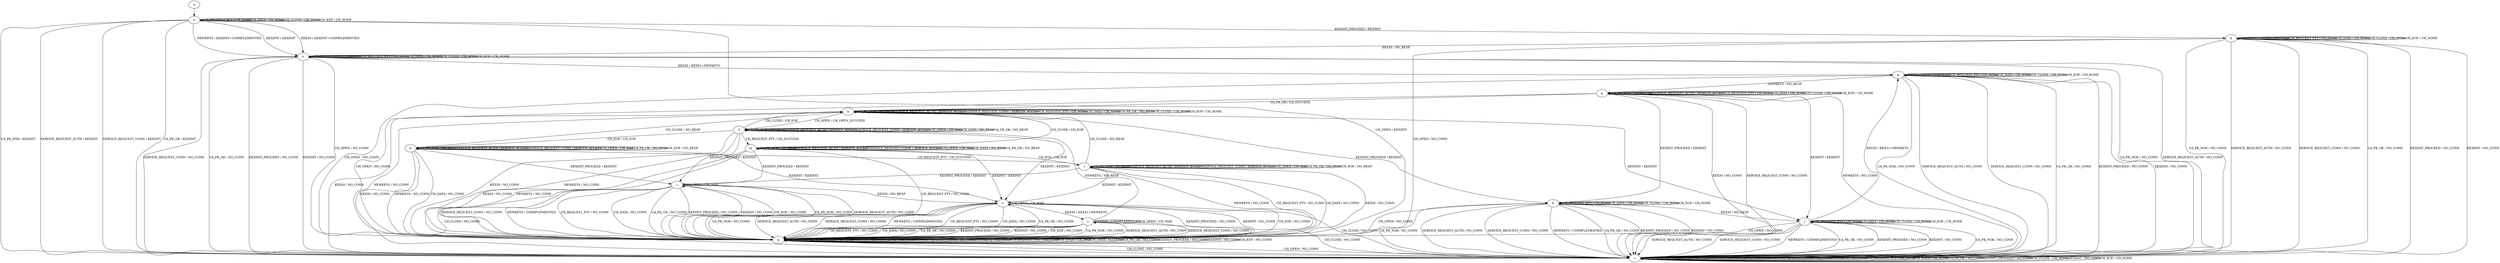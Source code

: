 digraph "" {
	graph ["Incoming time"=0.04653120040893555,
		"Outgoing time"=0.09522175788879395,
		Output="{'States': 18, 'Transitions': 222}",
		Reference="{'States': 18, 'Transitions': 222}",
		Solver=yices,
		Updated="{'States': 18, 'Transitions': 222}",
		"f-measure"=1.0,
		precision=1.0,
		recall=1.0
	];
	a -> e	[key=0];
	b -> b	[key=0,
		label="UA_PK_NOK / NO_RESP"];
	b -> b	[key=1,
		label="SERVICE_REQUEST_AUTH / SERVICE_ACCEPT"];
	b -> b	[key=2,
		label="SERVICE_REQUEST_CONN / SERVICE_ACCEPT"];
	b -> b	[key=3,
		label="CH_OPEN / CH_MAX"];
	b -> b	[key=4,
		label="UA_PK_OK / NO_RESP"];
	b -> b	[key=5,
		label="CH_EOF / NO_RESP"];
	b -> h	[key=0,
		label="CH_CLOSE / NO_RESP"];
	b -> i	[key=0,
		label="KEXINIT_PROCEED / KEXINIT"];
	b -> l	[key=0,
		label="CH_REQUEST_PTY / CH_SUCCESS"];
	b -> o	[key=0,
		label="KEXINIT / KEXINIT"];
	b -> q	[key=0,
		label="KEX30 / NO_CONN"];
	b -> q	[key=1,
		label="NEWKEYS / NO_CONN"];
	b -> q	[key=2,
		label="CH_DATA / NO_CONN"];
	c -> c	[key=0,
		label="KEX30 / UNIMPLEMENTED"];
	c -> c	[key=1,
		label="CH_OPEN / CH_MAX"];
	c -> f	[key=0,
		label="NEWKEYS / NO_RESP"];
	c -> q	[key=0,
		label="UA_PK_NOK / NO_CONN"];
	c -> q	[key=1,
		label="SERVICE_REQUEST_AUTH / NO_CONN"];
	c -> q	[key=2,
		label="SERVICE_REQUEST_CONN / NO_CONN"];
	c -> q	[key=3,
		label="CH_REQUEST_PTY / NO_CONN"];
	c -> q	[key=4,
		label="CH_DATA / NO_CONN"];
	c -> q	[key=5,
		label="UA_PK_OK / NO_CONN"];
	c -> q	[key=6,
		label="KEXINIT_PROCEED / NO_CONN"];
	c -> q	[key=7,
		label="KEXINIT / NO_CONN"];
	c -> q	[key=8,
		label="CH_EOF / NO_CONN"];
	c -> r	[key=0,
		label="CH_CLOSE / NO_CONN"];
	d -> d	[key=0,
		label="NEWKEYS / UNIMPLEMENTED"];
	d -> d	[key=1,
		label="CH_REQUEST_PTY / CH_NONE"];
	d -> d	[key=2,
		label="CH_DATA / CH_NONE"];
	d -> d	[key=3,
		label="CH_CLOSE / CH_NONE"];
	d -> d	[key=4,
		label="CH_EOF / CH_NONE"];
	d -> n	[key=0,
		label="KEX30 / NO_RESP"];
	d -> q	[key=0,
		label="CH_OPEN / NO_CONN"];
	d -> r	[key=0,
		label="UA_PK_NOK / NO_CONN"];
	d -> r	[key=1,
		label="SERVICE_REQUEST_AUTH / NO_CONN"];
	d -> r	[key=2,
		label="SERVICE_REQUEST_CONN / NO_CONN"];
	d -> r	[key=3,
		label="UA_PK_OK / NO_CONN"];
	d -> r	[key=4,
		label="KEXINIT_PROCEED / NO_CONN"];
	d -> r	[key=5,
		label="KEXINIT / NO_CONN"];
	e -> d	[key=0,
		label="KEXINIT_PROCEED / KEXINIT"];
	e -> e	[key=0,
		label="CH_REQUEST_PTY / CH_NONE"];
	e -> e	[key=1,
		label="CH_DATA / CH_NONE"];
	e -> e	[key=2,
		label="CH_CLOSE / CH_NONE"];
	e -> e	[key=3,
		label="CH_EOF / CH_NONE"];
	e -> n	[key=0,
		label="KEX30 / KEXINIT+UNIMPLEMENTED"];
	e -> n	[key=1,
		label="NEWKEYS / KEXINIT+UNIMPLEMENTED"];
	e -> n	[key=2,
		label="KEXINIT / KEXINIT"];
	e -> q	[key=0,
		label="CH_OPEN / KEXINIT"];
	e -> r	[key=0,
		label="UA_PK_NOK / KEXINIT"];
	e -> r	[key=1,
		label="SERVICE_REQUEST_AUTH / KEXINIT"];
	e -> r	[key=2,
		label="SERVICE_REQUEST_CONN / KEXINIT"];
	e -> r	[key=3,
		label="UA_PK_OK / KEXINIT"];
	f -> b	[key=0,
		label="CH_EOF / CH_EOF"];
	f -> f	[key=0,
		label="UA_PK_NOK / NO_RESP"];
	f -> f	[key=1,
		label="SERVICE_REQUEST_AUTH / SERVICE_ACCEPT"];
	f -> f	[key=2,
		label="SERVICE_REQUEST_CONN / SERVICE_ACCEPT"];
	f -> f	[key=3,
		label="CH_OPEN / CH_MAX"];
	f -> f	[key=4,
		label="CH_DATA / NO_RESP"];
	f -> f	[key=5,
		label="UA_PK_OK / NO_RESP"];
	f -> h	[key=0,
		label="CH_CLOSE / CH_EOF"];
	f -> i	[key=0,
		label="KEXINIT_PROCEED / KEXINIT"];
	f -> m	[key=0,
		label="CH_REQUEST_PTY / CH_SUCCESS"];
	f -> o	[key=0,
		label="KEXINIT / KEXINIT"];
	f -> q	[key=0,
		label="KEX30 / NO_CONN"];
	f -> q	[key=1,
		label="NEWKEYS / NO_CONN"];
	g -> g	[key=0,
		label="UA_PK_NOK / UA_FAILURE"];
	g -> g	[key=1,
		label="SERVICE_REQUEST_AUTH / SERVICE_ACCEPT"];
	g -> g	[key=2,
		label="CH_REQUEST_PTY / CH_NONE"];
	g -> g	[key=3,
		label="CH_DATA / CH_NONE"];
	g -> g	[key=4,
		label="CH_CLOSE / CH_NONE"];
	g -> g	[key=5,
		label="CH_EOF / CH_NONE"];
	g -> h	[key=0,
		label="UA_PK_OK / UA_SUCCESS"];
	g -> j	[key=0,
		label="KEXINIT / KEXINIT"];
	g -> k	[key=0,
		label="KEXINIT_PROCEED / KEXINIT"];
	g -> q	[key=0,
		label="CH_OPEN / NO_CONN"];
	g -> r	[key=0,
		label="KEX30 / NO_CONN"];
	g -> r	[key=1,
		label="SERVICE_REQUEST_CONN / NO_CONN"];
	g -> r	[key=2,
		label="NEWKEYS / NO_CONN"];
	h -> f	[key=0,
		label="CH_OPEN / CH_OPEN_SUCCESS"];
	h -> h	[key=0,
		label="UA_PK_NOK / NO_RESP"];
	h -> h	[key=1,
		label="SERVICE_REQUEST_AUTH / SERVICE_ACCEPT"];
	h -> h	[key=2,
		label="SERVICE_REQUEST_CONN / SERVICE_ACCEPT"];
	h -> h	[key=3,
		label="CH_REQUEST_PTY / CH_NONE"];
	h -> h	[key=4,
		label="CH_DATA / CH_NONE"];
	h -> h	[key=5,
		label="UA_PK_OK / NO_RESP"];
	h -> h	[key=6,
		label="CH_CLOSE / CH_NONE"];
	h -> h	[key=7,
		label="CH_EOF / CH_NONE"];
	h -> j	[key=0,
		label="KEXINIT / KEXINIT"];
	h -> k	[key=0,
		label="KEXINIT_PROCEED / KEXINIT"];
	h -> r	[key=0,
		label="KEX30 / NO_CONN"];
	h -> r	[key=1,
		label="NEWKEYS / NO_CONN"];
	i -> i	[key=0,
		label="CH_OPEN / CH_MAX"];
	i -> o	[key=0,
		label="KEX30 / NO_RESP"];
	i -> q	[key=0,
		label="UA_PK_NOK / NO_CONN"];
	i -> q	[key=1,
		label="SERVICE_REQUEST_AUTH / NO_CONN"];
	i -> q	[key=2,
		label="SERVICE_REQUEST_CONN / NO_CONN"];
	i -> q	[key=3,
		label="NEWKEYS / UNIMPLEMENTED"];
	i -> q	[key=4,
		label="CH_REQUEST_PTY / NO_CONN"];
	i -> q	[key=5,
		label="CH_DATA / NO_CONN"];
	i -> q	[key=6,
		label="UA_PK_OK / NO_CONN"];
	i -> q	[key=7,
		label="KEXINIT_PROCEED / NO_CONN"];
	i -> q	[key=8,
		label="KEXINIT / NO_CONN"];
	i -> q	[key=9,
		label="CH_EOF / NO_CONN"];
	i -> r	[key=0,
		label="CH_CLOSE / NO_CONN"];
	j -> j	[key=0,
		label="CH_REQUEST_PTY / CH_NONE"];
	j -> j	[key=1,
		label="CH_DATA / CH_NONE"];
	j -> j	[key=2,
		label="CH_CLOSE / CH_NONE"];
	j -> j	[key=3,
		label="CH_EOF / CH_NONE"];
	j -> p	[key=0,
		label="KEX30 / KEX31+NEWKEYS"];
	j -> q	[key=0,
		label="CH_OPEN / NO_CONN"];
	j -> r	[key=0,
		label="UA_PK_NOK / NO_CONN"];
	j -> r	[key=1,
		label="SERVICE_REQUEST_AUTH / NO_CONN"];
	j -> r	[key=2,
		label="SERVICE_REQUEST_CONN / NO_CONN"];
	j -> r	[key=3,
		label="NEWKEYS / UNIMPLEMENTED"];
	j -> r	[key=4,
		label="UA_PK_OK / NO_CONN"];
	j -> r	[key=5,
		label="KEXINIT_PROCEED / NO_CONN"];
	j -> r	[key=6,
		label="KEXINIT / NO_CONN"];
	k -> j	[key=0,
		label="KEX30 / NO_RESP"];
	k -> k	[key=0,
		label="CH_REQUEST_PTY / CH_NONE"];
	k -> k	[key=1,
		label="CH_DATA / CH_NONE"];
	k -> k	[key=2,
		label="CH_CLOSE / CH_NONE"];
	k -> k	[key=3,
		label="CH_EOF / CH_NONE"];
	k -> q	[key=0,
		label="CH_OPEN / NO_CONN"];
	k -> r	[key=0,
		label="UA_PK_NOK / NO_CONN"];
	k -> r	[key=1,
		label="SERVICE_REQUEST_AUTH / NO_CONN"];
	k -> r	[key=2,
		label="SERVICE_REQUEST_CONN / NO_CONN"];
	k -> r	[key=3,
		label="NEWKEYS / UNIMPLEMENTED"];
	k -> r	[key=4,
		label="UA_PK_OK / NO_CONN"];
	k -> r	[key=5,
		label="KEXINIT_PROCEED / NO_CONN"];
	k -> r	[key=6,
		label="KEXINIT / NO_CONN"];
	l -> h	[key=0,
		label="CH_CLOSE / NO_RESP"];
	l -> i	[key=0,
		label="KEXINIT_PROCEED / KEXINIT"];
	l -> l	[key=0,
		label="UA_PK_NOK / NO_RESP"];
	l -> l	[key=1,
		label="SERVICE_REQUEST_AUTH / SERVICE_ACCEPT"];
	l -> l	[key=2,
		label="SERVICE_REQUEST_CONN / SERVICE_ACCEPT"];
	l -> l	[key=3,
		label="CH_OPEN / CH_MAX"];
	l -> l	[key=4,
		label="UA_PK_OK / NO_RESP"];
	l -> l	[key=5,
		label="CH_EOF / NO_RESP"];
	l -> o	[key=0,
		label="KEXINIT / KEXINIT"];
	l -> q	[key=0,
		label="KEX30 / NO_CONN"];
	l -> q	[key=1,
		label="NEWKEYS / NO_CONN"];
	l -> q	[key=2,
		label="CH_REQUEST_PTY / NO_CONN"];
	l -> q	[key=3,
		label="CH_DATA / NO_CONN"];
	m -> h	[key=0,
		label="CH_CLOSE / CH_EOF"];
	m -> i	[key=0,
		label="KEXINIT_PROCEED / KEXINIT"];
	m -> l	[key=0,
		label="CH_EOF / CH_EOF"];
	m -> m	[key=0,
		label="UA_PK_NOK / NO_RESP"];
	m -> m	[key=1,
		label="SERVICE_REQUEST_AUTH / SERVICE_ACCEPT"];
	m -> m	[key=2,
		label="SERVICE_REQUEST_CONN / SERVICE_ACCEPT"];
	m -> m	[key=3,
		label="CH_OPEN / CH_MAX"];
	m -> m	[key=4,
		label="CH_DATA / NO_RESP"];
	m -> m	[key=5,
		label="UA_PK_OK / NO_RESP"];
	m -> o	[key=0,
		label="KEXINIT / KEXINIT"];
	m -> q	[key=0,
		label="KEX30 / NO_CONN"];
	m -> q	[key=1,
		label="NEWKEYS / NO_CONN"];
	m -> q	[key=2,
		label="CH_REQUEST_PTY / NO_CONN"];
	n -> n	[key=0,
		label="NEWKEYS / UNIMPLEMENTED"];
	n -> n	[key=1,
		label="CH_REQUEST_PTY / CH_NONE"];
	n -> n	[key=2,
		label="CH_DATA / CH_NONE"];
	n -> n	[key=3,
		label="CH_CLOSE / CH_NONE"];
	n -> n	[key=4,
		label="CH_EOF / CH_NONE"];
	n -> p	[key=0,
		label="KEX30 / KEX31+NEWKEYS"];
	n -> q	[key=0,
		label="CH_OPEN / NO_CONN"];
	n -> r	[key=0,
		label="UA_PK_NOK / NO_CONN"];
	n -> r	[key=1,
		label="SERVICE_REQUEST_AUTH / NO_CONN"];
	n -> r	[key=2,
		label="SERVICE_REQUEST_CONN / NO_CONN"];
	n -> r	[key=3,
		label="UA_PK_OK / NO_CONN"];
	n -> r	[key=4,
		label="KEXINIT_PROCEED / NO_CONN"];
	n -> r	[key=5,
		label="KEXINIT / NO_CONN"];
	o -> c	[key=0,
		label="KEX30 / KEX31+NEWKEYS"];
	o -> o	[key=0,
		label="CH_OPEN / CH_MAX"];
	o -> q	[key=0,
		label="UA_PK_NOK / NO_CONN"];
	o -> q	[key=1,
		label="SERVICE_REQUEST_AUTH / NO_CONN"];
	o -> q	[key=2,
		label="SERVICE_REQUEST_CONN / NO_CONN"];
	o -> q	[key=3,
		label="NEWKEYS / UNIMPLEMENTED"];
	o -> q	[key=4,
		label="CH_REQUEST_PTY / NO_CONN"];
	o -> q	[key=5,
		label="CH_DATA / NO_CONN"];
	o -> q	[key=6,
		label="UA_PK_OK / NO_CONN"];
	o -> q	[key=7,
		label="KEXINIT_PROCEED / NO_CONN"];
	o -> q	[key=8,
		label="KEXINIT / NO_CONN"];
	o -> q	[key=9,
		label="CH_EOF / NO_CONN"];
	o -> r	[key=0,
		label="CH_CLOSE / NO_CONN"];
	p -> g	[key=0,
		label="NEWKEYS / NO_RESP"];
	p -> p	[key=0,
		label="KEX30 / UNIMPLEMENTED"];
	p -> p	[key=1,
		label="CH_REQUEST_PTY / CH_NONE"];
	p -> p	[key=2,
		label="CH_DATA / CH_NONE"];
	p -> p	[key=3,
		label="CH_CLOSE / CH_NONE"];
	p -> p	[key=4,
		label="CH_EOF / CH_NONE"];
	p -> q	[key=0,
		label="CH_OPEN / NO_CONN"];
	p -> r	[key=0,
		label="UA_PK_NOK / NO_CONN"];
	p -> r	[key=1,
		label="SERVICE_REQUEST_AUTH / NO_CONN"];
	p -> r	[key=2,
		label="SERVICE_REQUEST_CONN / NO_CONN"];
	p -> r	[key=3,
		label="UA_PK_OK / NO_CONN"];
	p -> r	[key=4,
		label="KEXINIT_PROCEED / NO_CONN"];
	p -> r	[key=5,
		label="KEXINIT / NO_CONN"];
	q -> q	[key=0,
		label="UA_PK_NOK / NO_CONN"];
	q -> q	[key=1,
		label="KEX30 / NO_CONN"];
	q -> q	[key=2,
		label="SERVICE_REQUEST_AUTH / NO_CONN"];
	q -> q	[key=3,
		label="SERVICE_REQUEST_CONN / NO_CONN"];
	q -> q	[key=4,
		label="NEWKEYS / NO_CONN"];
	q -> q	[key=5,
		label="CH_REQUEST_PTY / NO_CONN"];
	q -> q	[key=6,
		label="CH_OPEN / CH_MAX"];
	q -> q	[key=7,
		label="CH_DATA / NO_CONN"];
	q -> q	[key=8,
		label="UA_PK_OK / NO_CONN"];
	q -> q	[key=9,
		label="KEXINIT_PROCEED / NO_CONN"];
	q -> q	[key=10,
		label="KEXINIT / NO_CONN"];
	q -> q	[key=11,
		label="CH_EOF / NO_CONN"];
	q -> r	[key=0,
		label="CH_CLOSE / NO_CONN"];
	r -> q	[key=0,
		label="CH_OPEN / NO_CONN"];
	r -> r	[key=0,
		label="UA_PK_NOK / NO_CONN"];
	r -> r	[key=1,
		label="KEX30 / NO_CONN"];
	r -> r	[key=2,
		label="SERVICE_REQUEST_AUTH / NO_CONN"];
	r -> r	[key=3,
		label="SERVICE_REQUEST_CONN / NO_CONN"];
	r -> r	[key=4,
		label="NEWKEYS / NO_CONN"];
	r -> r	[key=5,
		label="CH_REQUEST_PTY / CH_NONE"];
	r -> r	[key=6,
		label="CH_DATA / CH_NONE"];
	r -> r	[key=7,
		label="UA_PK_OK / NO_CONN"];
	r -> r	[key=8,
		label="KEXINIT_PROCEED / NO_CONN"];
	r -> r	[key=9,
		label="CH_CLOSE / CH_NONE"];
	r -> r	[key=10,
		label="KEXINIT / NO_CONN"];
	r -> r	[key=11,
		label="CH_EOF / CH_NONE"];
}
